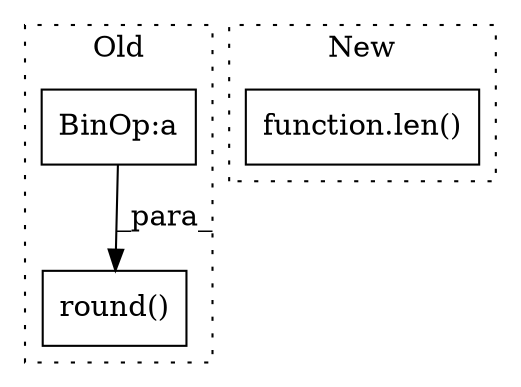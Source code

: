 digraph G {
subgraph cluster0 {
1 [label="round()" a="75" s="8146,8197" l="12,1" shape="box"];
3 [label="BinOp:a" a="82" s="8185" l="3" shape="box"];
label = "Old";
style="dotted";
}
subgraph cluster1 {
2 [label="function.len()" a="75" s="7926,7938" l="4,1" shape="box"];
label = "New";
style="dotted";
}
3 -> 1 [label="_para_"];
}